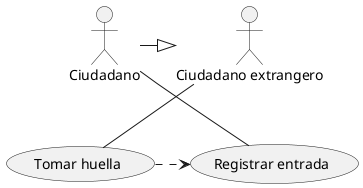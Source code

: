 @startuml
'https://plantuml.com/use-case-diagram

:Ciudadano: -- (Registrar entrada)
:Ciudadano extrangero: -- (Tomar huella)
:Ciudadano: -|> :Ciudadano extrangero:
(Tomar huella) .> (Registrar entrada)

@enduml